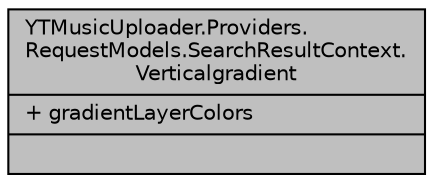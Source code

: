 digraph "YTMusicUploader.Providers.RequestModels.SearchResultContext.Verticalgradient"
{
 // LATEX_PDF_SIZE
  edge [fontname="Helvetica",fontsize="10",labelfontname="Helvetica",labelfontsize="10"];
  node [fontname="Helvetica",fontsize="10",shape=record];
  Node1 [label="{YTMusicUploader.Providers.\lRequestModels.SearchResultContext.\lVerticalgradient\n|+ gradientLayerColors\l|}",height=0.2,width=0.4,color="black", fillcolor="grey75", style="filled", fontcolor="black",tooltip=" "];
}
